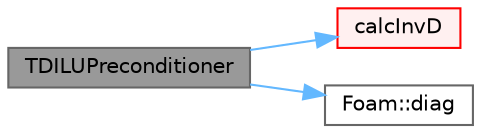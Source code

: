 digraph "TDILUPreconditioner"
{
 // LATEX_PDF_SIZE
  bgcolor="transparent";
  edge [fontname=Helvetica,fontsize=10,labelfontname=Helvetica,labelfontsize=10];
  node [fontname=Helvetica,fontsize=10,shape=box,height=0.2,width=0.4];
  rankdir="LR";
  Node1 [id="Node000001",label="TDILUPreconditioner",height=0.2,width=0.4,color="gray40", fillcolor="grey60", style="filled", fontcolor="black",tooltip=" "];
  Node1 -> Node2 [id="edge1_Node000001_Node000002",color="steelblue1",style="solid",tooltip=" "];
  Node2 [id="Node000002",label="calcInvD",height=0.2,width=0.4,color="red", fillcolor="#FFF0F0", style="filled",URL="$classFoam_1_1TDILUPreconditioner.html#a4285bbd6c558576051d236d84b20d26d",tooltip=" "];
  Node1 -> Node10 [id="edge2_Node000001_Node000010",color="steelblue1",style="solid",tooltip=" "];
  Node10 [id="Node000010",label="Foam::diag",height=0.2,width=0.4,color="grey40", fillcolor="white", style="filled",URL="$namespaceFoam.html#adac4fd793e9ae48ab4af2bdc705b7015",tooltip=" "];
}
